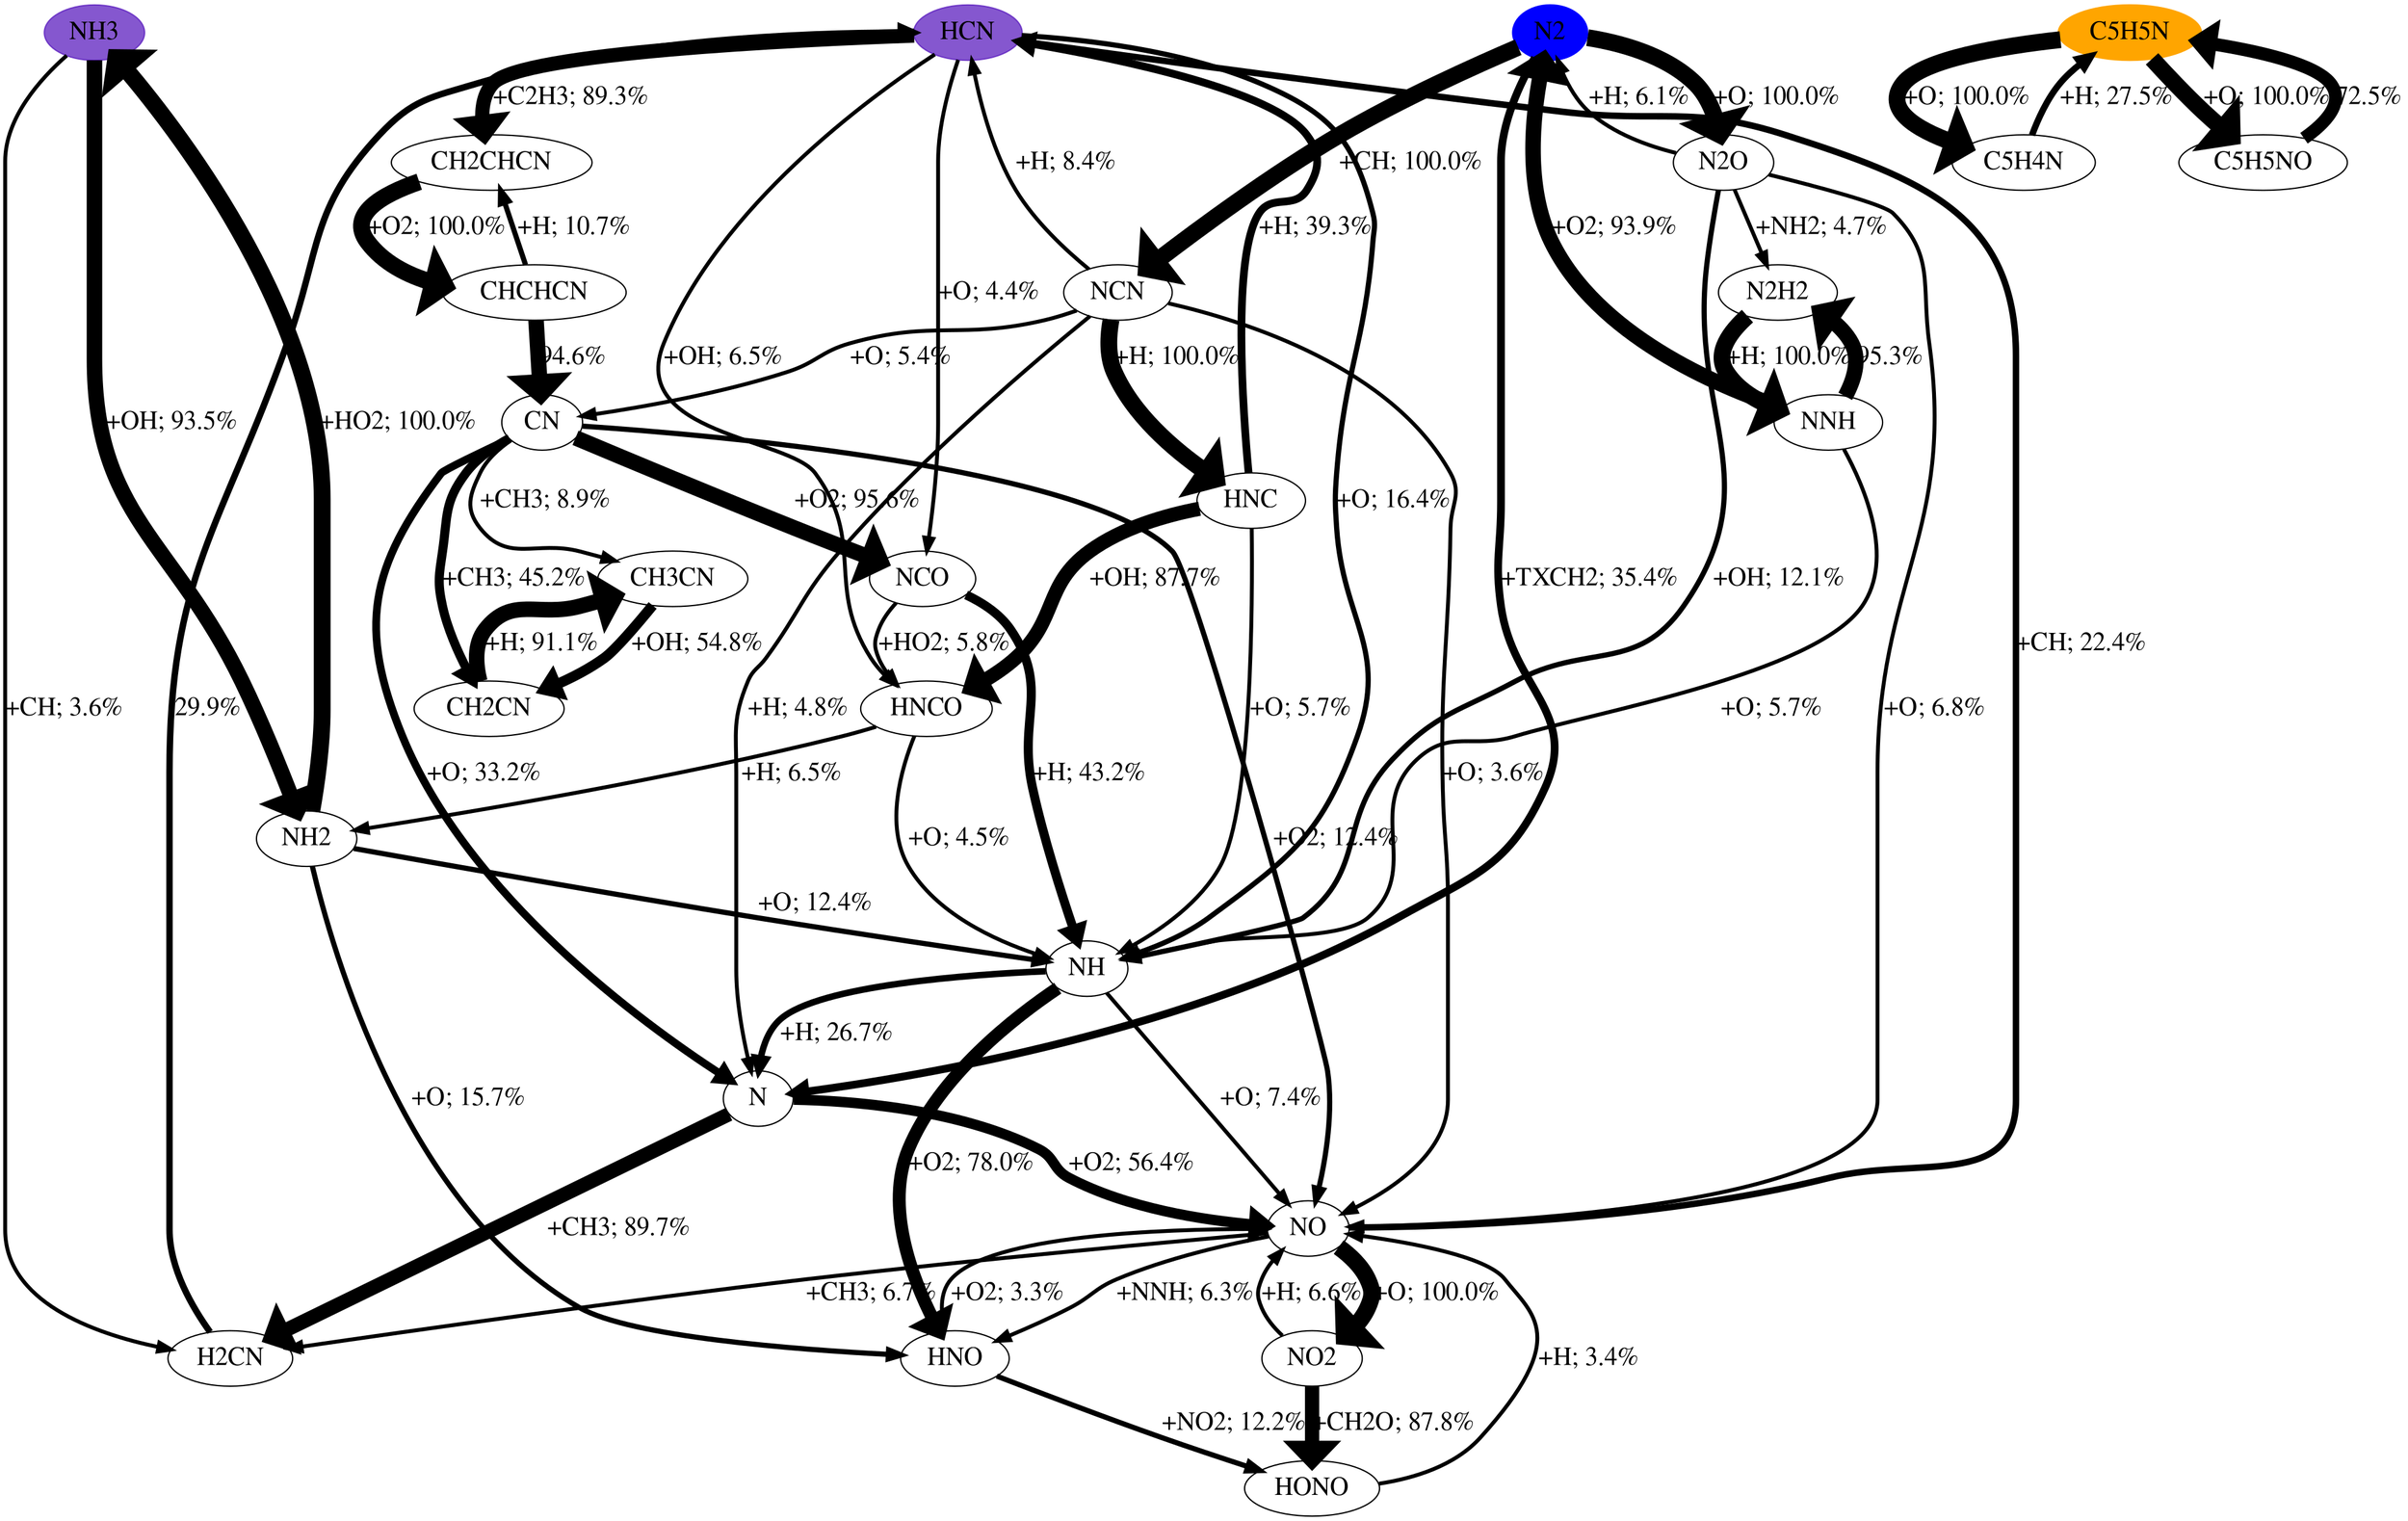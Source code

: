 digraph {
    graph [b="0,0,1558,558", rankdir=TB, center=true];
	NO -> HNO [label="+NNH; 6.3%" fontcolor=black fontname=Times fontsize=20 penwidth=3]
	NO -> NO2 [label="+O; 100.0%" fontcolor=black fontname=Times fontsize=20 penwidth=13]
	NO -> HCN [label="+CH; 22.4%" fontcolor=black fontname=Times fontsize=20 penwidth=5]
	NO -> H2CN [label="+CH3; 6.7%" fontcolor=black fontname=Times fontsize=20 penwidth=3]
	N2 -> N [label="+TXCH2; 35.4%" fontcolor=black fontname=Times fontsize=20 penwidth=6]
	N2 -> N2O [label="+O; 100.0%" fontcolor=black fontname=Times fontsize=20 penwidth=13]
	N2 -> NCN [label="+CH; 100.0%" fontcolor=black fontname=Times fontsize=20 penwidth=13]
	HCN -> NH [label="+O; 16.4%" fontcolor=black fontname=Times fontsize=20 penwidth=4]
	HCN -> HNCO [label="+OH; 6.5%" fontcolor=black fontname=Times fontsize=20 penwidth=3]
	HCN -> NCO [label="+O; 4.4%" fontcolor=black fontname=Times fontsize=20 penwidth=3]
	HCN -> CH2CHCN [label="+C2H3; 89.3%" fontcolor=black fontname=Times fontsize=20 penwidth=11]
	H2CN -> HCN [label="29.9%" fontcolor=black fontname=Times fontsize=20 penwidth=5]
	C5H5N -> C5H4N [label="+O; 100.0%" fontcolor=black fontname=Times fontsize=20 penwidth=13]
	C5H5N -> C5H5NO [label="+O; 100.0%" fontcolor=black fontname=Times fontsize=20 penwidth=13]
	NO2 -> HONO [label="+CH2O; 87.8%" fontcolor=black fontname=Times fontsize=20 penwidth=11]
	NO2 -> NO [label="+H; 6.6%" fontcolor=black fontname=Times fontsize=20 penwidth=3]
	HNO -> HONO [label="+NO2; 12.2%" fontcolor=black fontname=Times fontsize=20 penwidth=4]
	HNO -> NO [label="+O2; 3.3%" fontcolor=black fontname=Times fontsize=20 penwidth=3]
	NH3 -> NH2 [label="+OH; 93.5%" fontcolor=black fontname=Times fontsize=20 penwidth=12]
	NH3 -> H2CN [label="+CH; 3.6%" fontcolor=black fontname=Times fontsize=20 penwidth=3]
	N -> NO [label="+O2; 56.4%" fontcolor=black fontname=Times fontsize=20 penwidth=8]
	N -> H2CN [label="+CH3; 89.7%" fontcolor=black fontname=Times fontsize=20 penwidth=11]
	N2O -> N2 [label="+H; 6.1%" fontcolor=black fontname=Times fontsize=20 penwidth=3]
	N2O -> N2H2 [label="+NH2; 4.7%" fontcolor=black fontname=Times fontsize=20 penwidth=3]
	N2O -> NH [label="+OH; 12.1%" fontcolor=black fontname=Times fontsize=20 penwidth=4]
	N2O -> NO [label="+O; 6.8%" fontcolor=black fontname=Times fontsize=20 penwidth=3]
	NCN -> N [label="+H; 4.8%" fontcolor=black fontname=Times fontsize=20 penwidth=3]
	NCN -> NO [label="+O; 3.6%" fontcolor=black fontname=Times fontsize=20 penwidth=3]
	NCN -> HCN [label="+H; 8.4%" fontcolor=black fontname=Times fontsize=20 penwidth=3]
	NCN -> HNC [label="+H; 100.0%" fontcolor=black fontname=Times fontsize=20 penwidth=13]
	NCN -> CN [label="+O; 5.4%" fontcolor=black fontname=Times fontsize=20 penwidth=3]
	NH -> HNO [label="+O2; 78.0%" fontcolor=black fontname=Times fontsize=20 penwidth=10]
	NH -> N [label="+H; 26.7%" fontcolor=black fontname=Times fontsize=20 penwidth=5]
	NH -> NO [label="+O; 7.4%" fontcolor=black fontname=Times fontsize=20 penwidth=3]
	HNCO -> NH2 [label="+H; 6.5%" fontcolor=black fontname=Times fontsize=20 penwidth=3]
	HNCO -> NH [label="+O; 4.5%" fontcolor=black fontname=Times fontsize=20 penwidth=3]
	NCO -> NH [label="+H; 43.2%" fontcolor=black fontname=Times fontsize=20 penwidth=7]
	NCO -> HNCO [label="+HO2; 5.8%" fontcolor=black fontname=Times fontsize=20 penwidth=3]
	CH2CHCN -> CHCHCN [label="+O2; 100.0%" fontcolor=black fontname=Times fontsize=20 penwidth=13]
	C5H4N -> C5H5N [label="+H; 27.5%" fontcolor=black fontname=Times fontsize=20 penwidth=5]
	C5H5NO -> C5H5N [label="72.5%" fontcolor=black fontname=Times fontsize=20 penwidth=10]
	HONO -> NO [label="+H; 3.4%" fontcolor=black fontname=Times fontsize=20 penwidth=3]
	NH2 -> NH [label="+O; 12.4%" fontcolor=black fontname=Times fontsize=20 penwidth=4]
	NH2 -> HNO [label="+O; 15.7%" fontcolor=black fontname=Times fontsize=20 penwidth=4]
	NH2 -> NH3 [label="+HO2; 100.0%" fontcolor=black fontname=Times fontsize=20 penwidth=13]
	N2H2 -> NNH [label="+H; 100.0%" fontcolor=black fontname=Times fontsize=20 penwidth=13]
	HNC -> NH [label="+O; 5.7%" fontcolor=black fontname=Times fontsize=20 penwidth=3]
	HNC -> HCN [label="+H; 39.3%" fontcolor=black fontname=Times fontsize=20 penwidth=6]
	HNC -> HNCO [label="+OH; 87.7%" fontcolor=black fontname=Times fontsize=20 penwidth=11]
	CN -> N [label="+O; 33.2%" fontcolor=black fontname=Times fontsize=20 penwidth=6]
	CN -> NO [label="+O2; 12.4%" fontcolor=black fontname=Times fontsize=20 penwidth=4]
	CN -> NCO [label="+O2; 95.6%" fontcolor=black fontname=Times fontsize=20 penwidth=12]
	CN -> CH3CN [label="+CH3; 8.9%" fontcolor=black fontname=Times fontsize=20 penwidth=3]
	CN -> CH2CN [label="+CH3; 45.2%" fontcolor=black fontname=Times fontsize=20 penwidth=7]
	CHCHCN -> CN [label="94.6%" fontcolor=black fontname=Times fontsize=20 penwidth=12]
	CHCHCN -> CH2CHCN [label="+H; 10.7%" fontcolor=black fontname=Times fontsize=20 penwidth=4]
	NNH -> N2 [label="+O2; 93.9%" fontcolor=black fontname=Times fontsize=20 penwidth=12]
	NNH -> N2H2 [label="95.3%" fontcolor=black fontname=Times fontsize=20 penwidth=12]
	NNH -> NH [label="+O; 5.7%" fontcolor=black fontname=Times fontsize=20 penwidth=3]
	CH3CN -> CH2CN [label="+OH; 54.8%" fontcolor=black fontname=Times fontsize=20 penwidth=8]
	CH2CN -> CH3CN [label="+H; 91.1%" fontcolor=black fontname=Times fontsize=20 penwidth=12]
	NO [fontname=Times fontsize=20]
	N2 [fontname=Times fontsize=20]
	HCN [fontname=Times fontsize=20]
	H2CN [fontname=Times fontsize=20]
	C5H5N [fontname=Times fontsize=20]
	NO2 [fontname=Times fontsize=20]
	HNO [fontname=Times fontsize=20]
	NH3 [fontname=Times fontsize=20]
	N [fontname=Times fontsize=20]
	N2O [fontname=Times fontsize=20]
	NCN [fontname=Times fontsize=20]
	NH [fontname=Times fontsize=20]
	HNCO [fontname=Times fontsize=20]
	NCO [fontname=Times fontsize=20]
	CH2CHCN [fontname=Times fontsize=20]
	C5H4N [fontname=Times fontsize=20]
	C5H5NO [fontname=Times fontsize=20]
	HONO [fontname=Times fontsize=20]
	NH2 [fontname=Times fontsize=20]
	N2H2 [fontname=Times fontsize=20]
	HNC [fontname=Times fontsize=20]
	CN [fontname=Times fontsize=20]
	CHCHCN [fontname=Times fontsize=20]
	NNH [fontname=Times fontsize=20]
	CH3CN [fontname=Times fontsize=20]
	CH2CN [fontname=Times fontsize=20]
	HCN [color="#500dbab1" fillcolor="#500dbab1" style=filled]
	NH3 [color="#500dbab1" fillcolor="#500dbab1" style=filled]
	C5H5N [color=orange fillcolor=orange style=filled]
	N2 [color=blue fillcolor=blue style=filled]

    {rank="source"; C5H5N,NH3,HCN,N2}
}
